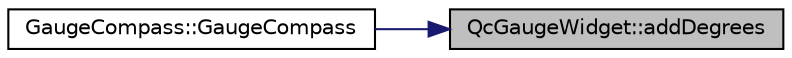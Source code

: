 digraph "QcGaugeWidget::addDegrees"
{
 // LATEX_PDF_SIZE
  edge [fontname="Helvetica",fontsize="10",labelfontname="Helvetica",labelfontsize="10"];
  node [fontname="Helvetica",fontsize="10",shape=record];
  rankdir="RL";
  Node1 [label="QcGaugeWidget::addDegrees",height=0.2,width=0.4,color="black", fillcolor="grey75", style="filled", fontcolor="black",tooltip=" "];
  Node1 -> Node2 [dir="back",color="midnightblue",fontsize="10",style="solid",fontname="Helvetica"];
  Node2 [label="GaugeCompass::GaugeCompass",height=0.2,width=0.4,color="black", fillcolor="white", style="filled",URL="$da/d4e/a01106.html#aa64a89868f350934162deec6001bbb8b",tooltip=" "];
}
